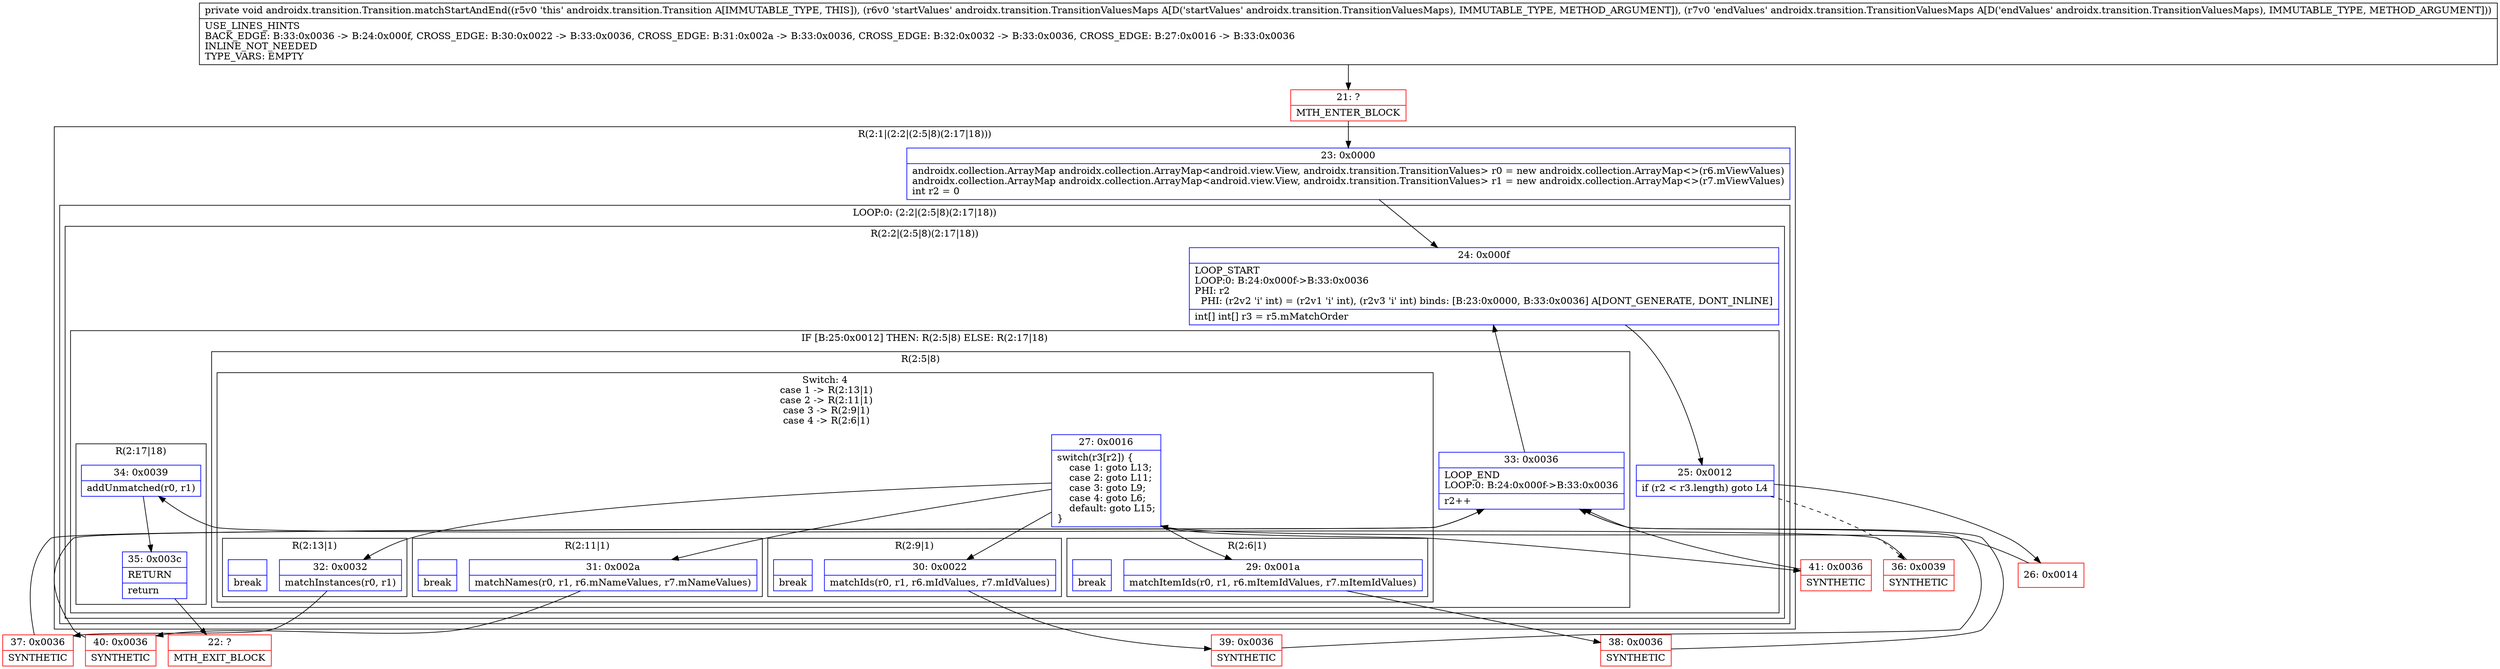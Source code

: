 digraph "CFG forandroidx.transition.Transition.matchStartAndEnd(Landroidx\/transition\/TransitionValuesMaps;Landroidx\/transition\/TransitionValuesMaps;)V" {
subgraph cluster_Region_1577737354 {
label = "R(2:1|(2:2|(2:5|8)(2:17|18)))";
node [shape=record,color=blue];
Node_23 [shape=record,label="{23\:\ 0x0000|androidx.collection.ArrayMap androidx.collection.ArrayMap\<android.view.View, androidx.transition.TransitionValues\> r0 = new androidx.collection.ArrayMap\<\>(r6.mViewValues)\landroidx.collection.ArrayMap androidx.collection.ArrayMap\<android.view.View, androidx.transition.TransitionValues\> r1 = new androidx.collection.ArrayMap\<\>(r7.mViewValues)\lint r2 = 0\l}"];
subgraph cluster_LoopRegion_1840369418 {
label = "LOOP:0: (2:2|(2:5|8)(2:17|18))";
node [shape=record,color=blue];
subgraph cluster_Region_281850657 {
label = "R(2:2|(2:5|8)(2:17|18))";
node [shape=record,color=blue];
Node_24 [shape=record,label="{24\:\ 0x000f|LOOP_START\lLOOP:0: B:24:0x000f\-\>B:33:0x0036\lPHI: r2 \l  PHI: (r2v2 'i' int) = (r2v1 'i' int), (r2v3 'i' int) binds: [B:23:0x0000, B:33:0x0036] A[DONT_GENERATE, DONT_INLINE]\l|int[] int[] r3 = r5.mMatchOrder\l}"];
subgraph cluster_IfRegion_117049572 {
label = "IF [B:25:0x0012] THEN: R(2:5|8) ELSE: R(2:17|18)";
node [shape=record,color=blue];
Node_25 [shape=record,label="{25\:\ 0x0012|if (r2 \< r3.length) goto L4\l}"];
subgraph cluster_Region_580012459 {
label = "R(2:5|8)";
node [shape=record,color=blue];
subgraph cluster_SwitchRegion_970606678 {
label = "Switch: 4
 case 1 -> R(2:13|1)
 case 2 -> R(2:11|1)
 case 3 -> R(2:9|1)
 case 4 -> R(2:6|1)";
node [shape=record,color=blue];
Node_27 [shape=record,label="{27\:\ 0x0016|switch(r3[r2]) \{\l    case 1: goto L13;\l    case 2: goto L11;\l    case 3: goto L9;\l    case 4: goto L6;\l    default: goto L15;\l\}\l}"];
subgraph cluster_Region_207007052 {
label = "R(2:13|1)";
node [shape=record,color=blue];
Node_32 [shape=record,label="{32\:\ 0x0032|matchInstances(r0, r1)\l}"];
Node_InsnContainer_1049816952 [shape=record,label="{|break\l}"];
}
subgraph cluster_Region_1757110159 {
label = "R(2:11|1)";
node [shape=record,color=blue];
Node_31 [shape=record,label="{31\:\ 0x002a|matchNames(r0, r1, r6.mNameValues, r7.mNameValues)\l}"];
Node_InsnContainer_1417737248 [shape=record,label="{|break\l}"];
}
subgraph cluster_Region_629156244 {
label = "R(2:9|1)";
node [shape=record,color=blue];
Node_30 [shape=record,label="{30\:\ 0x0022|matchIds(r0, r1, r6.mIdValues, r7.mIdValues)\l}"];
Node_InsnContainer_868921890 [shape=record,label="{|break\l}"];
}
subgraph cluster_Region_694345634 {
label = "R(2:6|1)";
node [shape=record,color=blue];
Node_29 [shape=record,label="{29\:\ 0x001a|matchItemIds(r0, r1, r6.mItemIdValues, r7.mItemIdValues)\l}"];
Node_InsnContainer_1348526798 [shape=record,label="{|break\l}"];
}
}
Node_33 [shape=record,label="{33\:\ 0x0036|LOOP_END\lLOOP:0: B:24:0x000f\-\>B:33:0x0036\l|r2++\l}"];
}
subgraph cluster_Region_275200783 {
label = "R(2:17|18)";
node [shape=record,color=blue];
Node_34 [shape=record,label="{34\:\ 0x0039|addUnmatched(r0, r1)\l}"];
Node_35 [shape=record,label="{35\:\ 0x003c|RETURN\l|return\l}"];
}
}
}
}
}
Node_21 [shape=record,color=red,label="{21\:\ ?|MTH_ENTER_BLOCK\l}"];
Node_26 [shape=record,color=red,label="{26\:\ 0x0014}"];
Node_38 [shape=record,color=red,label="{38\:\ 0x0036|SYNTHETIC\l}"];
Node_39 [shape=record,color=red,label="{39\:\ 0x0036|SYNTHETIC\l}"];
Node_40 [shape=record,color=red,label="{40\:\ 0x0036|SYNTHETIC\l}"];
Node_37 [shape=record,color=red,label="{37\:\ 0x0036|SYNTHETIC\l}"];
Node_41 [shape=record,color=red,label="{41\:\ 0x0036|SYNTHETIC\l}"];
Node_36 [shape=record,color=red,label="{36\:\ 0x0039|SYNTHETIC\l}"];
Node_22 [shape=record,color=red,label="{22\:\ ?|MTH_EXIT_BLOCK\l}"];
MethodNode[shape=record,label="{private void androidx.transition.Transition.matchStartAndEnd((r5v0 'this' androidx.transition.Transition A[IMMUTABLE_TYPE, THIS]), (r6v0 'startValues' androidx.transition.TransitionValuesMaps A[D('startValues' androidx.transition.TransitionValuesMaps), IMMUTABLE_TYPE, METHOD_ARGUMENT]), (r7v0 'endValues' androidx.transition.TransitionValuesMaps A[D('endValues' androidx.transition.TransitionValuesMaps), IMMUTABLE_TYPE, METHOD_ARGUMENT]))  | USE_LINES_HINTS\lBACK_EDGE: B:33:0x0036 \-\> B:24:0x000f, CROSS_EDGE: B:30:0x0022 \-\> B:33:0x0036, CROSS_EDGE: B:31:0x002a \-\> B:33:0x0036, CROSS_EDGE: B:32:0x0032 \-\> B:33:0x0036, CROSS_EDGE: B:27:0x0016 \-\> B:33:0x0036\lINLINE_NOT_NEEDED\lTYPE_VARS: EMPTY\l}"];
MethodNode -> Node_21;Node_23 -> Node_24;
Node_24 -> Node_25;
Node_25 -> Node_26;
Node_25 -> Node_36[style=dashed];
Node_27 -> Node_29;
Node_27 -> Node_30;
Node_27 -> Node_31;
Node_27 -> Node_32;
Node_27 -> Node_41;
Node_32 -> Node_37;
Node_31 -> Node_40;
Node_30 -> Node_39;
Node_29 -> Node_38;
Node_33 -> Node_24;
Node_34 -> Node_35;
Node_35 -> Node_22;
Node_21 -> Node_23;
Node_26 -> Node_27;
Node_38 -> Node_33;
Node_39 -> Node_33;
Node_40 -> Node_33;
Node_37 -> Node_33;
Node_41 -> Node_33;
Node_36 -> Node_34;
}

